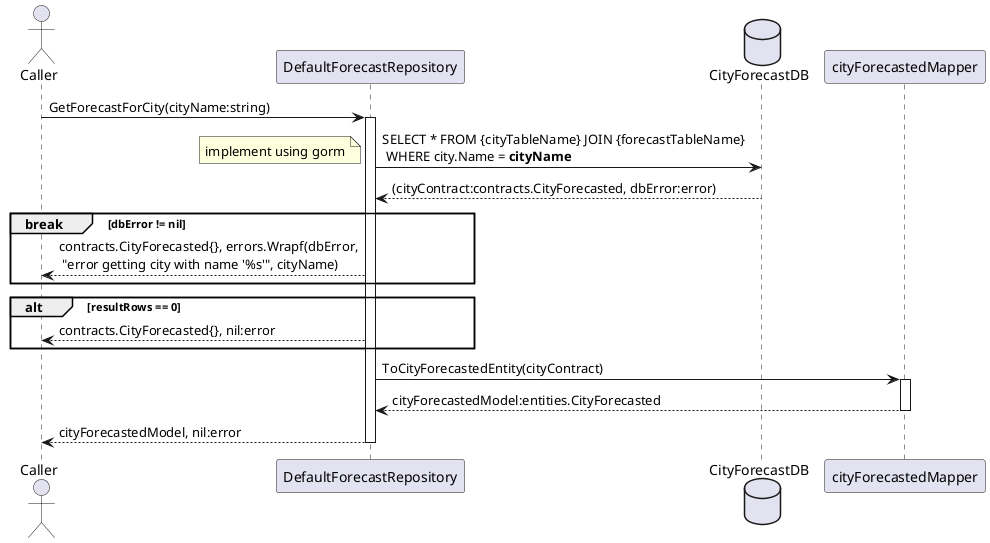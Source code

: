@startuml

actor Caller as C
participant DefaultForecastRepository as R
database CityForecastDB as DB
participant cityForecastedMapper as M

C -> R : GetForecastForCity(cityName:string)
activate R
    R -> DB : SELECT * FROM {cityTableName} JOIN {forecastTableName}\n WHERE city.Name = **cityName**
    note top: implement using gorm
    R <-- DB : (cityContract:contracts.CityForecasted, dbError:error)
    break dbError != nil
        R --> C : contracts.CityForecasted{}, errors.Wrapf(dbError,\n "error getting city with name '%s'", cityName)
    end
    alt resultRows == 0
        R --> C : contracts.CityForecasted{}, nil:error
    end
    R -> M : ToCityForecastedEntity(cityContract)
    activate M
        R <-- M : cityForecastedModel:entities.CityForecasted
    deactivate
    R --> C : cityForecastedModel, nil:error
deactivate

@enduml

